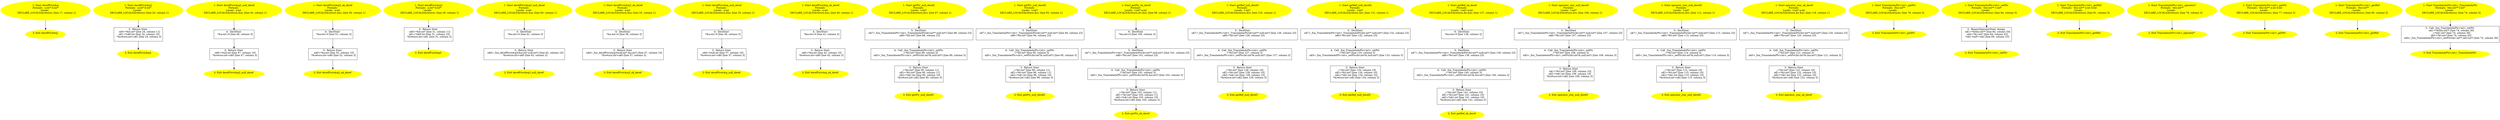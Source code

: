 /* @generated */
digraph cfg {
"derefFirstArg#11155233742091168443.dc9be6cfdd866625309f594a0c1a3bdc_1" [label="1: Start derefFirstArg\nFormals:  a:int* b:int*\nLocals:  \n   DECLARE_LOCALS(&return); [line 17, column 1]\n " color=yellow style=filled]
	

	 "derefFirstArg#11155233742091168443.dc9be6cfdd866625309f594a0c1a3bdc_1" -> "derefFirstArg#11155233742091168443.dc9be6cfdd866625309f594a0c1a3bdc_2" ;
"derefFirstArg#11155233742091168443.dc9be6cfdd866625309f594a0c1a3bdc_2" [label="2: Exit derefFirstArg \n  " color=yellow style=filled]
	

"derefFirstArg2#11387624487828646016.9777f67ce8b8da5c99a0e59eaaf6eb17_1" [label="1: Start derefFirstArg2\nFormals:  a:int* b:int*\nLocals:  \n   DECLARE_LOCALS(&return); [line 20, column 1]\n " color=yellow style=filled]
	

	 "derefFirstArg2#11387624487828646016.9777f67ce8b8da5c99a0e59eaaf6eb17_1" -> "derefFirstArg2#11387624487828646016.9777f67ce8b8da5c99a0e59eaaf6eb17_3" ;
"derefFirstArg2#11387624487828646016.9777f67ce8b8da5c99a0e59eaaf6eb17_2" [label="2: Exit derefFirstArg2 \n  " color=yellow style=filled]
	

"derefFirstArg2#11387624487828646016.9777f67ce8b8da5c99a0e59eaaf6eb17_3" [label="3:  Return Stmt \n   n$0=*&b:int* [line 24, column 11]\n  n$1=*n$0:int [line 24, column 10]\n  *&return:int=n$1 [line 24, column 3]\n " shape="box"]
	

	 "derefFirstArg2#11387624487828646016.9777f67ce8b8da5c99a0e59eaaf6eb17_3" -> "derefFirstArg2#11387624487828646016.9777f67ce8b8da5c99a0e59eaaf6eb17_2" ;
"derefFirstArg2_null_deref#13631548499595216278.23fca23ff6728e4b72a2548ecb3b1ba0_1" [label="1: Start derefFirstArg2_null_deref\nFormals: \nLocals:  a:int \n   DECLARE_LOCALS(&return,&a); [line 45, column 1]\n " color=yellow style=filled]
	

	 "derefFirstArg2_null_deref#13631548499595216278.23fca23ff6728e4b72a2548ecb3b1ba0_1" -> "derefFirstArg2_null_deref#13631548499595216278.23fca23ff6728e4b72a2548ecb3b1ba0_4" ;
"derefFirstArg2_null_deref#13631548499595216278.23fca23ff6728e4b72a2548ecb3b1ba0_2" [label="2: Exit derefFirstArg2_null_deref \n  " color=yellow style=filled]
	

"derefFirstArg2_null_deref#13631548499595216278.23fca23ff6728e4b72a2548ecb3b1ba0_3" [label="3:  Return Stmt \n   n$0=*null:int [line 47, column 10]\n  *&return:int=n$0 [line 47, column 3]\n " shape="box"]
	

	 "derefFirstArg2_null_deref#13631548499595216278.23fca23ff6728e4b72a2548ecb3b1ba0_3" -> "derefFirstArg2_null_deref#13631548499595216278.23fca23ff6728e4b72a2548ecb3b1ba0_2" ;
"derefFirstArg2_null_deref#13631548499595216278.23fca23ff6728e4b72a2548ecb3b1ba0_4" [label="4:  DeclStmt \n   *&a:int=0 [line 46, column 3]\n " shape="box"]
	

	 "derefFirstArg2_null_deref#13631548499595216278.23fca23ff6728e4b72a2548ecb3b1ba0_4" -> "derefFirstArg2_null_deref#13631548499595216278.23fca23ff6728e4b72a2548ecb3b1ba0_3" ;
"derefFirstArg2_ok_deref#6873109919028202465.d57ab0b62c0ba18894b8b08d5a8f8e8a_1" [label="1: Start derefFirstArg2_ok_deref\nFormals: \nLocals:  a:int \n   DECLARE_LOCALS(&return,&a); [line 50, column 1]\n " color=yellow style=filled]
	

	 "derefFirstArg2_ok_deref#6873109919028202465.d57ab0b62c0ba18894b8b08d5a8f8e8a_1" -> "derefFirstArg2_ok_deref#6873109919028202465.d57ab0b62c0ba18894b8b08d5a8f8e8a_4" ;
"derefFirstArg2_ok_deref#6873109919028202465.d57ab0b62c0ba18894b8b08d5a8f8e8a_2" [label="2: Exit derefFirstArg2_ok_deref \n  " color=yellow style=filled]
	

"derefFirstArg2_ok_deref#6873109919028202465.d57ab0b62c0ba18894b8b08d5a8f8e8a_3" [label="3:  Return Stmt \n   n$0=*&a:int [line 52, column 10]\n  *&return:int=n$0 [line 52, column 3]\n " shape="box"]
	

	 "derefFirstArg2_ok_deref#6873109919028202465.d57ab0b62c0ba18894b8b08d5a8f8e8a_3" -> "derefFirstArg2_ok_deref#6873109919028202465.d57ab0b62c0ba18894b8b08d5a8f8e8a_2" ;
"derefFirstArg2_ok_deref#6873109919028202465.d57ab0b62c0ba18894b8b08d5a8f8e8a_4" [label="4:  DeclStmt \n   *&a:int=0 [line 51, column 3]\n " shape="box"]
	

	 "derefFirstArg2_ok_deref#6873109919028202465.d57ab0b62c0ba18894b8b08d5a8f8e8a_4" -> "derefFirstArg2_ok_deref#6873109919028202465.d57ab0b62c0ba18894b8b08d5a8f8e8a_3" ;
"derefFirstArg3#3150650678378709003.fb38cf6b9238ba2f8f6e25136f8beb95_1" [label="1: Start derefFirstArg3\nFormals:  a:int* b:int*\nLocals:  \n   DECLARE_LOCALS(&return); [line 29, column 1]\n " color=yellow style=filled]
	

	 "derefFirstArg3#3150650678378709003.fb38cf6b9238ba2f8f6e25136f8beb95_1" -> "derefFirstArg3#3150650678378709003.fb38cf6b9238ba2f8f6e25136f8beb95_3" ;
"derefFirstArg3#3150650678378709003.fb38cf6b9238ba2f8f6e25136f8beb95_2" [label="2: Exit derefFirstArg3 \n  " color=yellow style=filled]
	

"derefFirstArg3#3150650678378709003.fb38cf6b9238ba2f8f6e25136f8beb95_3" [label="3:  Return Stmt \n   n$0=*&b:int* [line 31, column 11]\n  n$1=*n$0:int [line 31, column 10]\n  *&return:int=n$1 [line 31, column 3]\n " shape="box"]
	

	 "derefFirstArg3#3150650678378709003.fb38cf6b9238ba2f8f6e25136f8beb95_3" -> "derefFirstArg3#3150650678378709003.fb38cf6b9238ba2f8f6e25136f8beb95_2" ;
"derefFirstArg3_null_deref#3036141491555788229.605788dbf5e3c5625520098d1b5d320e_1" [label="1: Start derefFirstArg3_null_deref\nFormals: \nLocals:  a:int \n   DECLARE_LOCALS(&return,&a); [line 60, column 1]\n " color=yellow style=filled]
	

	 "derefFirstArg3_null_deref#3036141491555788229.605788dbf5e3c5625520098d1b5d320e_1" -> "derefFirstArg3_null_deref#3036141491555788229.605788dbf5e3c5625520098d1b5d320e_4" ;
"derefFirstArg3_null_deref#3036141491555788229.605788dbf5e3c5625520098d1b5d320e_2" [label="2: Exit derefFirstArg3_null_deref \n  " color=yellow style=filled]
	

"derefFirstArg3_null_deref#3036141491555788229.605788dbf5e3c5625520098d1b5d320e_3" [label="3:  Return Stmt \n   n$0=_fun_derefFirstArg3(&a:int*,null:int*) [line 62, column 10]\n  *&return:int=n$0 [line 62, column 3]\n " shape="box"]
	

	 "derefFirstArg3_null_deref#3036141491555788229.605788dbf5e3c5625520098d1b5d320e_3" -> "derefFirstArg3_null_deref#3036141491555788229.605788dbf5e3c5625520098d1b5d320e_2" ;
"derefFirstArg3_null_deref#3036141491555788229.605788dbf5e3c5625520098d1b5d320e_4" [label="4:  DeclStmt \n   *&a:int=0 [line 61, column 3]\n " shape="box"]
	

	 "derefFirstArg3_null_deref#3036141491555788229.605788dbf5e3c5625520098d1b5d320e_4" -> "derefFirstArg3_null_deref#3036141491555788229.605788dbf5e3c5625520098d1b5d320e_3" ;
"derefFirstArg3_ok_deref#12266654054137171150.c58c85ea4ba2ebfd89d0336e51301e7a_1" [label="1: Start derefFirstArg3_ok_deref\nFormals: \nLocals:  a:int \n   DECLARE_LOCALS(&return,&a); [line 55, column 1]\n " color=yellow style=filled]
	

	 "derefFirstArg3_ok_deref#12266654054137171150.c58c85ea4ba2ebfd89d0336e51301e7a_1" -> "derefFirstArg3_ok_deref#12266654054137171150.c58c85ea4ba2ebfd89d0336e51301e7a_4" ;
"derefFirstArg3_ok_deref#12266654054137171150.c58c85ea4ba2ebfd89d0336e51301e7a_2" [label="2: Exit derefFirstArg3_ok_deref \n  " color=yellow style=filled]
	

"derefFirstArg3_ok_deref#12266654054137171150.c58c85ea4ba2ebfd89d0336e51301e7a_3" [label="3:  Return Stmt \n   n$0=_fun_derefFirstArg3(null:int*,&a:int*) [line 57, column 10]\n  *&return:int=n$0 [line 57, column 3]\n " shape="box"]
	

	 "derefFirstArg3_ok_deref#12266654054137171150.c58c85ea4ba2ebfd89d0336e51301e7a_3" -> "derefFirstArg3_ok_deref#12266654054137171150.c58c85ea4ba2ebfd89d0336e51301e7a_2" ;
"derefFirstArg3_ok_deref#12266654054137171150.c58c85ea4ba2ebfd89d0336e51301e7a_4" [label="4:  DeclStmt \n   *&a:int=0 [line 56, column 3]\n " shape="box"]
	

	 "derefFirstArg3_ok_deref#12266654054137171150.c58c85ea4ba2ebfd89d0336e51301e7a_4" -> "derefFirstArg3_ok_deref#12266654054137171150.c58c85ea4ba2ebfd89d0336e51301e7a_3" ;
"derefFirstArg_null_deref#14830687999166111591.325df3347d8f75d0292cfd33a485d28a_1" [label="1: Start derefFirstArg_null_deref\nFormals: \nLocals:  a:int \n   DECLARE_LOCALS(&return,&a); [line 35, column 1]\n " color=yellow style=filled]
	

	 "derefFirstArg_null_deref#14830687999166111591.325df3347d8f75d0292cfd33a485d28a_1" -> "derefFirstArg_null_deref#14830687999166111591.325df3347d8f75d0292cfd33a485d28a_4" ;
"derefFirstArg_null_deref#14830687999166111591.325df3347d8f75d0292cfd33a485d28a_2" [label="2: Exit derefFirstArg_null_deref \n  " color=yellow style=filled]
	

"derefFirstArg_null_deref#14830687999166111591.325df3347d8f75d0292cfd33a485d28a_3" [label="3:  Return Stmt \n   n$0=*null:int [line 37, column 10]\n  *&return:int=n$0 [line 37, column 3]\n " shape="box"]
	

	 "derefFirstArg_null_deref#14830687999166111591.325df3347d8f75d0292cfd33a485d28a_3" -> "derefFirstArg_null_deref#14830687999166111591.325df3347d8f75d0292cfd33a485d28a_2" ;
"derefFirstArg_null_deref#14830687999166111591.325df3347d8f75d0292cfd33a485d28a_4" [label="4:  DeclStmt \n   *&a:int=0 [line 36, column 3]\n " shape="box"]
	

	 "derefFirstArg_null_deref#14830687999166111591.325df3347d8f75d0292cfd33a485d28a_4" -> "derefFirstArg_null_deref#14830687999166111591.325df3347d8f75d0292cfd33a485d28a_3" ;
"derefFirstArg_ok_deref#70986049112502156.78efafe2cdade07d4257a7cd671e75f5_1" [label="1: Start derefFirstArg_ok_deref\nFormals: \nLocals:  a:int \n   DECLARE_LOCALS(&return,&a); [line 40, column 1]\n " color=yellow style=filled]
	

	 "derefFirstArg_ok_deref#70986049112502156.78efafe2cdade07d4257a7cd671e75f5_1" -> "derefFirstArg_ok_deref#70986049112502156.78efafe2cdade07d4257a7cd671e75f5_4" ;
"derefFirstArg_ok_deref#70986049112502156.78efafe2cdade07d4257a7cd671e75f5_2" [label="2: Exit derefFirstArg_ok_deref \n  " color=yellow style=filled]
	

"derefFirstArg_ok_deref#70986049112502156.78efafe2cdade07d4257a7cd671e75f5_3" [label="3:  Return Stmt \n   n$0=*&a:int [line 42, column 10]\n  *&return:int=n$0 [line 42, column 3]\n " shape="box"]
	

	 "derefFirstArg_ok_deref#70986049112502156.78efafe2cdade07d4257a7cd671e75f5_3" -> "derefFirstArg_ok_deref#70986049112502156.78efafe2cdade07d4257a7cd671e75f5_2" ;
"derefFirstArg_ok_deref#70986049112502156.78efafe2cdade07d4257a7cd671e75f5_4" [label="4:  DeclStmt \n   *&a:int=0 [line 41, column 3]\n " shape="box"]
	

	 "derefFirstArg_ok_deref#70986049112502156.78efafe2cdade07d4257a7cd671e75f5_4" -> "derefFirstArg_ok_deref#70986049112502156.78efafe2cdade07d4257a7cd671e75f5_3" ;
"getPtr_null_deref1#10685326586135592861.d05a7735c36f759fec001951cdc51035_1" [label="1: Start getPtr_null_deref1\nFormals: \nLocals:  t:int* \n   DECLARE_LOCALS(&return,&t); [line 87, column 1]\n " color=yellow style=filled]
	

	 "getPtr_null_deref1#10685326586135592861.d05a7735c36f759fec001951cdc51035_1" -> "getPtr_null_deref1#10685326586135592861.d05a7735c36f759fec001951cdc51035_5" ;
"getPtr_null_deref1#10685326586135592861.d05a7735c36f759fec001951cdc51035_2" [label="2: Exit getPtr_null_deref1 \n  " color=yellow style=filled]
	

"getPtr_null_deref1#10685326586135592861.d05a7735c36f759fec001951cdc51035_3" [label="3:  Return Stmt \n   _=*&t:int* [line 90, column 11]\n  n$1=*&t:int* [line 90, column 11]\n  n$2=*n$1:int [line 90, column 10]\n  *&return:int=n$2 [line 90, column 3]\n " shape="box"]
	

	 "getPtr_null_deref1#10685326586135592861.d05a7735c36f759fec001951cdc51035_3" -> "getPtr_null_deref1#10685326586135592861.d05a7735c36f759fec001951cdc51035_2" ;
"getPtr_null_deref1#10685326586135592861.d05a7735c36f759fec001951cdc51035_4" [label="4:  Call _fun_TranslateAsPtr<int>_setPtr \n   _=*&t:int* [line 89, column 3]\n  n$5=_fun_TranslateAsPtr<int>_setPtr(&t:int*&,null:int*) [line 89, column 3]\n " shape="box"]
	

	 "getPtr_null_deref1#10685326586135592861.d05a7735c36f759fec001951cdc51035_4" -> "getPtr_null_deref1#10685326586135592861.d05a7735c36f759fec001951cdc51035_3" ;
"getPtr_null_deref1#10685326586135592861.d05a7735c36f759fec001951cdc51035_5" [label="5:  DeclStmt \n   n$7=_fun_TranslateAsPtr<int>_TranslateAsPtr(&t:int**,null:int*) [line 88, column 23]\n  n$6=*&t:int* [line 88, column 23]\n " shape="box"]
	

	 "getPtr_null_deref1#10685326586135592861.d05a7735c36f759fec001951cdc51035_5" -> "getPtr_null_deref1#10685326586135592861.d05a7735c36f759fec001951cdc51035_4" ;
"getPtr_null_deref2#10682492045158632578.de31216813faa493761802feb6f997f2_1" [label="1: Start getPtr_null_deref2\nFormals: \nLocals:  t:int* \n   DECLARE_LOCALS(&return,&t); [line 93, column 1]\n " color=yellow style=filled]
	

	 "getPtr_null_deref2#10682492045158632578.de31216813faa493761802feb6f997f2_1" -> "getPtr_null_deref2#10682492045158632578.de31216813faa493761802feb6f997f2_5" ;
"getPtr_null_deref2#10682492045158632578.de31216813faa493761802feb6f997f2_2" [label="2: Exit getPtr_null_deref2 \n  " color=yellow style=filled]
	

"getPtr_null_deref2#10682492045158632578.de31216813faa493761802feb6f997f2_3" [label="3:  Return Stmt \n   _=*&t:int* [line 96, column 11]\n  n$1=*&t:int* [line 96, column 11]\n  n$2=*n$1:int [line 96, column 10]\n  *&return:int=n$2 [line 96, column 3]\n " shape="box"]
	

	 "getPtr_null_deref2#10682492045158632578.de31216813faa493761802feb6f997f2_3" -> "getPtr_null_deref2#10682492045158632578.de31216813faa493761802feb6f997f2_2" ;
"getPtr_null_deref2#10682492045158632578.de31216813faa493761802feb6f997f2_4" [label="4:  Call _fun_TranslateAsPtr<int>_setPtr \n   _=*&t:int* [line 95, column 3]\n  n$5=_fun_TranslateAsPtr<int>_setPtr(&t:int*&,null:int*) [line 95, column 3]\n " shape="box"]
	

	 "getPtr_null_deref2#10682492045158632578.de31216813faa493761802feb6f997f2_4" -> "getPtr_null_deref2#10682492045158632578.de31216813faa493761802feb6f997f2_3" ;
"getPtr_null_deref2#10682492045158632578.de31216813faa493761802feb6f997f2_5" [label="5:  DeclStmt \n   n$7=_fun_TranslateAsPtr<int>_TranslateAsPtr(&t:int**,null:int*) [line 94, column 23]\n  n$6=*&t:int* [line 94, column 23]\n " shape="box"]
	

	 "getPtr_null_deref2#10682492045158632578.de31216813faa493761802feb6f997f2_5" -> "getPtr_null_deref2#10682492045158632578.de31216813faa493761802feb6f997f2_4" ;
"getPtr_ok_deref#15608473391071478730.49e56fac5bd82269c2093a9c1e438200_1" [label="1: Start getPtr_ok_deref\nFormals: \nLocals:  t:int* a:int \n   DECLARE_LOCALS(&return,&t,&a); [line 99, column 1]\n " color=yellow style=filled]
	

	 "getPtr_ok_deref#15608473391071478730.49e56fac5bd82269c2093a9c1e438200_1" -> "getPtr_ok_deref#15608473391071478730.49e56fac5bd82269c2093a9c1e438200_6" ;
"getPtr_ok_deref#15608473391071478730.49e56fac5bd82269c2093a9c1e438200_2" [label="2: Exit getPtr_ok_deref \n  " color=yellow style=filled]
	

"getPtr_ok_deref#15608473391071478730.49e56fac5bd82269c2093a9c1e438200_3" [label="3:  Return Stmt \n   _=*&t:int* [line 103, column 11]\n  n$1=*&t:int* [line 103, column 11]\n  n$2=*n$1:int [line 103, column 10]\n  *&return:int=n$2 [line 103, column 3]\n " shape="box"]
	

	 "getPtr_ok_deref#15608473391071478730.49e56fac5bd82269c2093a9c1e438200_3" -> "getPtr_ok_deref#15608473391071478730.49e56fac5bd82269c2093a9c1e438200_2" ;
"getPtr_ok_deref#15608473391071478730.49e56fac5bd82269c2093a9c1e438200_4" [label="4:  Call _fun_TranslateAsPtr<int>_setPtr \n   _=*&t:int* [line 102, column 3]\n  n$5=_fun_TranslateAsPtr<int>_setPtr(&t:int*&,&a:int*) [line 102, column 3]\n " shape="box"]
	

	 "getPtr_ok_deref#15608473391071478730.49e56fac5bd82269c2093a9c1e438200_4" -> "getPtr_ok_deref#15608473391071478730.49e56fac5bd82269c2093a9c1e438200_3" ;
"getPtr_ok_deref#15608473391071478730.49e56fac5bd82269c2093a9c1e438200_5" [label="5:  DeclStmt \n   n$7=_fun_TranslateAsPtr<int>_TranslateAsPtr(&t:int**,null:int*) [line 101, column 23]\n  n$6=*&t:int* [line 101, column 23]\n " shape="box"]
	

	 "getPtr_ok_deref#15608473391071478730.49e56fac5bd82269c2093a9c1e438200_5" -> "getPtr_ok_deref#15608473391071478730.49e56fac5bd82269c2093a9c1e438200_4" ;
"getPtr_ok_deref#15608473391071478730.49e56fac5bd82269c2093a9c1e438200_6" [label="6:  DeclStmt \n   *&a:int=0 [line 100, column 3]\n " shape="box"]
	

	 "getPtr_ok_deref#15608473391071478730.49e56fac5bd82269c2093a9c1e438200_6" -> "getPtr_ok_deref#15608473391071478730.49e56fac5bd82269c2093a9c1e438200_5" ;
"getRef_null_deref1#4264296374417396044.654d24b6c4af017d90a5ceff83c121c2_1" [label="1: Start getRef_null_deref1\nFormals: \nLocals:  t:int* \n   DECLARE_LOCALS(&return,&t); [line 125, column 1]\n " color=yellow style=filled]
	

	 "getRef_null_deref1#4264296374417396044.654d24b6c4af017d90a5ceff83c121c2_1" -> "getRef_null_deref1#4264296374417396044.654d24b6c4af017d90a5ceff83c121c2_5" ;
"getRef_null_deref1#4264296374417396044.654d24b6c4af017d90a5ceff83c121c2_2" [label="2: Exit getRef_null_deref1 \n  " color=yellow style=filled]
	

"getRef_null_deref1#4264296374417396044.654d24b6c4af017d90a5ceff83c121c2_3" [label="3:  Return Stmt \n   _=*&t:int* [line 128, column 10]\n  n$1=*&t:int* [line 128, column 10]\n  n$2=*n$1:int [line 128, column 10]\n  *&return:int=n$2 [line 128, column 3]\n " shape="box"]
	

	 "getRef_null_deref1#4264296374417396044.654d24b6c4af017d90a5ceff83c121c2_3" -> "getRef_null_deref1#4264296374417396044.654d24b6c4af017d90a5ceff83c121c2_2" ;
"getRef_null_deref1#4264296374417396044.654d24b6c4af017d90a5ceff83c121c2_4" [label="4:  Call _fun_TranslateAsPtr<int>_setPtr \n   _=*&t:int* [line 127, column 3]\n  n$5=_fun_TranslateAsPtr<int>_setPtr(&t:int*&,null:int*) [line 127, column 3]\n " shape="box"]
	

	 "getRef_null_deref1#4264296374417396044.654d24b6c4af017d90a5ceff83c121c2_4" -> "getRef_null_deref1#4264296374417396044.654d24b6c4af017d90a5ceff83c121c2_3" ;
"getRef_null_deref1#4264296374417396044.654d24b6c4af017d90a5ceff83c121c2_5" [label="5:  DeclStmt \n   n$7=_fun_TranslateAsPtr<int>_TranslateAsPtr(&t:int**,null:int*) [line 126, column 23]\n  n$6=*&t:int* [line 126, column 23]\n " shape="box"]
	

	 "getRef_null_deref1#4264296374417396044.654d24b6c4af017d90a5ceff83c121c2_5" -> "getRef_null_deref1#4264296374417396044.654d24b6c4af017d90a5ceff83c121c2_4" ;
"getRef_null_deref2#4263471740696427019.45bed1239309132cabf29f4cdd81f3cc_1" [label="1: Start getRef_null_deref2\nFormals: \nLocals:  t:int* \n   DECLARE_LOCALS(&return,&t); [line 131, column 1]\n " color=yellow style=filled]
	

	 "getRef_null_deref2#4263471740696427019.45bed1239309132cabf29f4cdd81f3cc_1" -> "getRef_null_deref2#4263471740696427019.45bed1239309132cabf29f4cdd81f3cc_5" ;
"getRef_null_deref2#4263471740696427019.45bed1239309132cabf29f4cdd81f3cc_2" [label="2: Exit getRef_null_deref2 \n  " color=yellow style=filled]
	

"getRef_null_deref2#4263471740696427019.45bed1239309132cabf29f4cdd81f3cc_3" [label="3:  Return Stmt \n   _=*&t:int* [line 134, column 10]\n  n$1=*&t:int* [line 134, column 10]\n  n$2=*n$1:int [line 134, column 10]\n  *&return:int=n$2 [line 134, column 3]\n " shape="box"]
	

	 "getRef_null_deref2#4263471740696427019.45bed1239309132cabf29f4cdd81f3cc_3" -> "getRef_null_deref2#4263471740696427019.45bed1239309132cabf29f4cdd81f3cc_2" ;
"getRef_null_deref2#4263471740696427019.45bed1239309132cabf29f4cdd81f3cc_4" [label="4:  Call _fun_TranslateAsPtr<int>_setPtr \n   _=*&t:int* [line 133, column 3]\n  n$5=_fun_TranslateAsPtr<int>_setPtr(&t:int*&,null:int*) [line 133, column 3]\n " shape="box"]
	

	 "getRef_null_deref2#4263471740696427019.45bed1239309132cabf29f4cdd81f3cc_4" -> "getRef_null_deref2#4263471740696427019.45bed1239309132cabf29f4cdd81f3cc_3" ;
"getRef_null_deref2#4263471740696427019.45bed1239309132cabf29f4cdd81f3cc_5" [label="5:  DeclStmt \n   n$7=_fun_TranslateAsPtr<int>_TranslateAsPtr(&t:int**,null:int*) [line 132, column 23]\n  n$6=*&t:int* [line 132, column 23]\n " shape="box"]
	

	 "getRef_null_deref2#4263471740696427019.45bed1239309132cabf29f4cdd81f3cc_5" -> "getRef_null_deref2#4263471740696427019.45bed1239309132cabf29f4cdd81f3cc_4" ;
"getRef_ok_deref#10111201054364386601.e514c65ac6978a31376e6032d81b3d16_1" [label="1: Start getRef_ok_deref\nFormals: \nLocals:  t:int* a:int \n   DECLARE_LOCALS(&return,&t,&a); [line 137, column 1]\n " color=yellow style=filled]
	

	 "getRef_ok_deref#10111201054364386601.e514c65ac6978a31376e6032d81b3d16_1" -> "getRef_ok_deref#10111201054364386601.e514c65ac6978a31376e6032d81b3d16_6" ;
"getRef_ok_deref#10111201054364386601.e514c65ac6978a31376e6032d81b3d16_2" [label="2: Exit getRef_ok_deref \n  " color=yellow style=filled]
	

"getRef_ok_deref#10111201054364386601.e514c65ac6978a31376e6032d81b3d16_3" [label="3:  Return Stmt \n   _=*&t:int* [line 141, column 10]\n  n$1=*&t:int* [line 141, column 10]\n  n$2=*n$1:int [line 141, column 10]\n  *&return:int=n$2 [line 141, column 3]\n " shape="box"]
	

	 "getRef_ok_deref#10111201054364386601.e514c65ac6978a31376e6032d81b3d16_3" -> "getRef_ok_deref#10111201054364386601.e514c65ac6978a31376e6032d81b3d16_2" ;
"getRef_ok_deref#10111201054364386601.e514c65ac6978a31376e6032d81b3d16_4" [label="4:  Call _fun_TranslateAsPtr<int>_setPtr \n   _=*&t:int* [line 140, column 3]\n  n$5=_fun_TranslateAsPtr<int>_setPtr(&t:int*&,&a:int*) [line 140, column 3]\n " shape="box"]
	

	 "getRef_ok_deref#10111201054364386601.e514c65ac6978a31376e6032d81b3d16_4" -> "getRef_ok_deref#10111201054364386601.e514c65ac6978a31376e6032d81b3d16_3" ;
"getRef_ok_deref#10111201054364386601.e514c65ac6978a31376e6032d81b3d16_5" [label="5:  DeclStmt \n   n$7=_fun_TranslateAsPtr<int>_TranslateAsPtr(&t:int**,null:int*) [line 139, column 23]\n  n$6=*&t:int* [line 139, column 23]\n " shape="box"]
	

	 "getRef_ok_deref#10111201054364386601.e514c65ac6978a31376e6032d81b3d16_5" -> "getRef_ok_deref#10111201054364386601.e514c65ac6978a31376e6032d81b3d16_4" ;
"getRef_ok_deref#10111201054364386601.e514c65ac6978a31376e6032d81b3d16_6" [label="6:  DeclStmt \n   *&a:int=0 [line 138, column 3]\n " shape="box"]
	

	 "getRef_ok_deref#10111201054364386601.e514c65ac6978a31376e6032d81b3d16_6" -> "getRef_ok_deref#10111201054364386601.e514c65ac6978a31376e6032d81b3d16_5" ;
"operator_star_null_deref1#14187169119337849630.74372e24230903d2d4cacecae74f498d_1" [label="1: Start operator_star_null_deref1\nFormals: \nLocals:  t:int* \n   DECLARE_LOCALS(&return,&t); [line 106, column 1]\n " color=yellow style=filled]
	

	 "operator_star_null_deref1#14187169119337849630.74372e24230903d2d4cacecae74f498d_1" -> "operator_star_null_deref1#14187169119337849630.74372e24230903d2d4cacecae74f498d_5" ;
"operator_star_null_deref1#14187169119337849630.74372e24230903d2d4cacecae74f498d_2" [label="2: Exit operator_star_null_deref1 \n  " color=yellow style=filled]
	

"operator_star_null_deref1#14187169119337849630.74372e24230903d2d4cacecae74f498d_3" [label="3:  Return Stmt \n   n$1=*&t:int* [line 109, column 10]\n  n$2=*n$1:int [line 109, column 10]\n  *&return:int=n$2 [line 109, column 3]\n " shape="box"]
	

	 "operator_star_null_deref1#14187169119337849630.74372e24230903d2d4cacecae74f498d_3" -> "operator_star_null_deref1#14187169119337849630.74372e24230903d2d4cacecae74f498d_2" ;
"operator_star_null_deref1#14187169119337849630.74372e24230903d2d4cacecae74f498d_4" [label="4:  Call _fun_TranslateAsPtr<int>_setPtr \n   _=*&t:int* [line 108, column 3]\n  n$5=_fun_TranslateAsPtr<int>_setPtr(&t:int*&,null:int*) [line 108, column 3]\n " shape="box"]
	

	 "operator_star_null_deref1#14187169119337849630.74372e24230903d2d4cacecae74f498d_4" -> "operator_star_null_deref1#14187169119337849630.74372e24230903d2d4cacecae74f498d_3" ;
"operator_star_null_deref1#14187169119337849630.74372e24230903d2d4cacecae74f498d_5" [label="5:  DeclStmt \n   n$7=_fun_TranslateAsPtr<int>_TranslateAsPtr(&t:int**,null:int*) [line 107, column 23]\n  n$6=*&t:int* [line 107, column 23]\n " shape="box"]
	

	 "operator_star_null_deref1#14187169119337849630.74372e24230903d2d4cacecae74f498d_5" -> "operator_star_null_deref1#14187169119337849630.74372e24230903d2d4cacecae74f498d_4" ;
"operator_star_null_deref2#14189968475942707161.6f6b808f2059b0f1bd8edd63f3e0c27b_1" [label="1: Start operator_star_null_deref2\nFormals: \nLocals:  t:int* \n   DECLARE_LOCALS(&return,&t); [line 112, column 1]\n " color=yellow style=filled]
	

	 "operator_star_null_deref2#14189968475942707161.6f6b808f2059b0f1bd8edd63f3e0c27b_1" -> "operator_star_null_deref2#14189968475942707161.6f6b808f2059b0f1bd8edd63f3e0c27b_5" ;
"operator_star_null_deref2#14189968475942707161.6f6b808f2059b0f1bd8edd63f3e0c27b_2" [label="2: Exit operator_star_null_deref2 \n  " color=yellow style=filled]
	

"operator_star_null_deref2#14189968475942707161.6f6b808f2059b0f1bd8edd63f3e0c27b_3" [label="3:  Return Stmt \n   _=*&t:int* [line 115, column 10]\n  n$1=*&t:int* [line 115, column 10]\n  n$2=*n$1:int [line 115, column 10]\n  *&return:int=n$2 [line 115, column 3]\n " shape="box"]
	

	 "operator_star_null_deref2#14189968475942707161.6f6b808f2059b0f1bd8edd63f3e0c27b_3" -> "operator_star_null_deref2#14189968475942707161.6f6b808f2059b0f1bd8edd63f3e0c27b_2" ;
"operator_star_null_deref2#14189968475942707161.6f6b808f2059b0f1bd8edd63f3e0c27b_4" [label="4:  Call _fun_TranslateAsPtr<int>_setPtr \n   _=*&t:int* [line 114, column 3]\n  n$5=_fun_TranslateAsPtr<int>_setPtr(&t:int*&,null:int*) [line 114, column 3]\n " shape="box"]
	

	 "operator_star_null_deref2#14189968475942707161.6f6b808f2059b0f1bd8edd63f3e0c27b_4" -> "operator_star_null_deref2#14189968475942707161.6f6b808f2059b0f1bd8edd63f3e0c27b_3" ;
"operator_star_null_deref2#14189968475942707161.6f6b808f2059b0f1bd8edd63f3e0c27b_5" [label="5:  DeclStmt \n   n$7=_fun_TranslateAsPtr<int>_TranslateAsPtr(&t:int**,null:int*) [line 113, column 23]\n  n$6=*&t:int* [line 113, column 23]\n " shape="box"]
	

	 "operator_star_null_deref2#14189968475942707161.6f6b808f2059b0f1bd8edd63f3e0c27b_5" -> "operator_star_null_deref2#14189968475942707161.6f6b808f2059b0f1bd8edd63f3e0c27b_4" ;
"operator_star_ok_deref#11345277927099423171.138b78e88dab5887cd2f20f2590c779f_1" [label="1: Start operator_star_ok_deref\nFormals: \nLocals:  t:int* a:int \n   DECLARE_LOCALS(&return,&t,&a); [line 118, column 1]\n " color=yellow style=filled]
	

	 "operator_star_ok_deref#11345277927099423171.138b78e88dab5887cd2f20f2590c779f_1" -> "operator_star_ok_deref#11345277927099423171.138b78e88dab5887cd2f20f2590c779f_5" ;
"operator_star_ok_deref#11345277927099423171.138b78e88dab5887cd2f20f2590c779f_2" [label="2: Exit operator_star_ok_deref \n  " color=yellow style=filled]
	

"operator_star_ok_deref#11345277927099423171.138b78e88dab5887cd2f20f2590c779f_3" [label="3:  Return Stmt \n   _=*&t:int* [line 122, column 10]\n  n$1=*&t:int* [line 122, column 10]\n  n$2=*n$1:int [line 122, column 10]\n  *&return:int=n$2 [line 122, column 3]\n " shape="box"]
	

	 "operator_star_ok_deref#11345277927099423171.138b78e88dab5887cd2f20f2590c779f_3" -> "operator_star_ok_deref#11345277927099423171.138b78e88dab5887cd2f20f2590c779f_2" ;
"operator_star_ok_deref#11345277927099423171.138b78e88dab5887cd2f20f2590c779f_4" [label="4:  Call _fun_TranslateAsPtr<int>_setPtr \n   _=*&t:int* [line 121, column 3]\n  n$5=_fun_TranslateAsPtr<int>_setPtr(&t:int*&,&a:int*) [line 121, column 3]\n " shape="box"]
	

	 "operator_star_ok_deref#11345277927099423171.138b78e88dab5887cd2f20f2590c779f_4" -> "operator_star_ok_deref#11345277927099423171.138b78e88dab5887cd2f20f2590c779f_3" ;
"operator_star_ok_deref#11345277927099423171.138b78e88dab5887cd2f20f2590c779f_5" [label="5:  DeclStmt \n   n$7=_fun_TranslateAsPtr<int>_TranslateAsPtr(&t:int**,null:int*) [line 120, column 23]\n  n$6=*&t:int* [line 120, column 23]\n " shape="box"]
	

	 "operator_star_ok_deref#11345277927099423171.138b78e88dab5887cd2f20f2590c779f_5" -> "operator_star_ok_deref#11345277927099423171.138b78e88dab5887cd2f20f2590c779f_4" ;
"getPtr#TranslateAsPtr<int>#(11398425810130716395).657b6b87ee3e6dc84e17d734bcfc55b1_1" [label="1: Start TranslateAsPtr<int>_getPtr\nFormals:  this:int**\nLocals:  \n   DECLARE_LOCALS(&return); [line 76, column 3]\n " color=yellow style=filled]
	

	 "getPtr#TranslateAsPtr<int>#(11398425810130716395).657b6b87ee3e6dc84e17d734bcfc55b1_1" -> "getPtr#TranslateAsPtr<int>#(11398425810130716395).657b6b87ee3e6dc84e17d734bcfc55b1_2" ;
"getPtr#TranslateAsPtr<int>#(11398425810130716395).657b6b87ee3e6dc84e17d734bcfc55b1_2" [label="2: Exit TranslateAsPtr<int>_getPtr \n  " color=yellow style=filled]
	

"setPtr#TranslateAsPtr<int>#(11427652750021041520).3f4d983a0a5cf5a43b2e4fd66c30c6a9_1" [label="1: Start TranslateAsPtr<int>_setPtr\nFormals:  this:int** v:int*\nLocals:  \n   DECLARE_LOCALS(&return); [line 84, column 3]\n " color=yellow style=filled]
	

	 "setPtr#TranslateAsPtr<int>#(11427652750021041520).3f4d983a0a5cf5a43b2e4fd66c30c6a9_1" -> "setPtr#TranslateAsPtr<int>#(11427652750021041520).3f4d983a0a5cf5a43b2e4fd66c30c6a9_3" ;
"setPtr#TranslateAsPtr<int>#(11427652750021041520).3f4d983a0a5cf5a43b2e4fd66c30c6a9_2" [label="2: Exit TranslateAsPtr<int>_setPtr \n  " color=yellow style=filled]
	

"setPtr#TranslateAsPtr<int>#(11427652750021041520).3f4d983a0a5cf5a43b2e4fd66c30c6a9_3" [label="3:  BinaryOperatorStmt: Assign \n   n$1=*&this:int** [line 84, column 34]\n  n$2=*&v:int* [line 84, column 43]\n  *n$1:void*=n$2 [line 84, column 23]\n " shape="box"]
	

	 "setPtr#TranslateAsPtr<int>#(11427652750021041520).3f4d983a0a5cf5a43b2e4fd66c30c6a9_3" -> "setPtr#TranslateAsPtr<int>#(11427652750021041520).3f4d983a0a5cf5a43b2e4fd66c30c6a9_2" ;
"getRef#TranslateAsPtr<int>#(12157952070639259276).02c97edc35db5f793a7a4d1e6c16b00b_1" [label="1: Start TranslateAsPtr<int>_getRef\nFormals:  this:int** a:int b:int\nLocals:  \n   DECLARE_LOCALS(&return); [line 81, column 3]\n " color=yellow style=filled]
	

	 "getRef#TranslateAsPtr<int>#(12157952070639259276).02c97edc35db5f793a7a4d1e6c16b00b_1" -> "getRef#TranslateAsPtr<int>#(12157952070639259276).02c97edc35db5f793a7a4d1e6c16b00b_2" ;
"getRef#TranslateAsPtr<int>#(12157952070639259276).02c97edc35db5f793a7a4d1e6c16b00b_2" [label="2: Exit TranslateAsPtr<int>_getRef \n  " color=yellow style=filled]
	

"operator*#TranslateAsPtr<int>#(2957914813032465436).d9d28f5b3fa89d06894336545dfa919e_1" [label="1: Start TranslateAsPtr<int>_operator*\nFormals:  this:int**\nLocals:  \n   DECLARE_LOCALS(&return); [line 79, column 3]\n " color=yellow style=filled]
	

	 "operator*#TranslateAsPtr<int>#(2957914813032465436).d9d28f5b3fa89d06894336545dfa919e_1" -> "operator*#TranslateAsPtr<int>#(2957914813032465436).d9d28f5b3fa89d06894336545dfa919e_2" ;
"operator*#TranslateAsPtr<int>#(2957914813032465436).d9d28f5b3fa89d06894336545dfa919e_2" [label="2: Exit TranslateAsPtr<int>_operator* \n  " color=yellow style=filled]
	

"getPtr#TranslateAsPtr<int>#(5108725798531153105).ddae4f977672452bac54a30a4533059d_1" [label="1: Start TranslateAsPtr<int>_getPtr\nFormals:  this:int** a:int b:int\nLocals:  \n   DECLARE_LOCALS(&return); [line 77, column 3]\n " color=yellow style=filled]
	

	 "getPtr#TranslateAsPtr<int>#(5108725798531153105).ddae4f977672452bac54a30a4533059d_1" -> "getPtr#TranslateAsPtr<int>#(5108725798531153105).ddae4f977672452bac54a30a4533059d_2" ;
"getPtr#TranslateAsPtr<int>#(5108725798531153105).ddae4f977672452bac54a30a4533059d_2" [label="2: Exit TranslateAsPtr<int>_getPtr \n  " color=yellow style=filled]
	

"getRef#TranslateAsPtr<int>#(8980454460906194048).c1f61acdfdda98d0f31dfdad70fac6a4_1" [label="1: Start TranslateAsPtr<int>_getRef\nFormals:  this:int**\nLocals:  \n   DECLARE_LOCALS(&return); [line 80, column 3]\n " color=yellow style=filled]
	

	 "getRef#TranslateAsPtr<int>#(8980454460906194048).c1f61acdfdda98d0f31dfdad70fac6a4_1" -> "getRef#TranslateAsPtr<int>#(8980454460906194048).c1f61acdfdda98d0f31dfdad70fac6a4_2" ;
"getRef#TranslateAsPtr<int>#(8980454460906194048).c1f61acdfdda98d0f31dfdad70fac6a4_2" [label="2: Exit TranslateAsPtr<int>_getRef \n  " color=yellow style=filled]
	

"TranslateAsPtr#TranslateAsPtr<int>#{16989717360382977660}.33ce04b76efc158540bbe4b4b3c6897f_1" [label="1: Start TranslateAsPtr<int>_TranslateAsPtr\nFormals:  this:int** t:int*\nLocals:  \n   DECLARE_LOCALS(&return); [line 74, column 3]\n " color=yellow style=filled]
	

	 "TranslateAsPtr#TranslateAsPtr<int>#{16989717360382977660}.33ce04b76efc158540bbe4b4b3c6897f_1" -> "TranslateAsPtr#TranslateAsPtr<int>#{16989717360382977660}.33ce04b76efc158540bbe4b4b3c6897f_3" ;
"TranslateAsPtr#TranslateAsPtr<int>#{16989717360382977660}.33ce04b76efc158540bbe4b4b3c6897f_2" [label="2: Exit TranslateAsPtr<int>_TranslateAsPtr \n  " color=yellow style=filled]
	

"TranslateAsPtr#TranslateAsPtr<int>#{16989717360382977660}.33ce04b76efc158540bbe4b4b3c6897f_3" [label="3:  Call _fun_TranslateAsPtr<int>_setPtr \n   n$1=*&this:int** [line 74, column 36]\n  _=*n$1:int* [line 74, column 36]\n  n$3=*&t:int* [line 74, column 43]\n  n$4=_fun_TranslateAsPtr<int>_setPtr(n$1:int**,n$3:int*) [line 74, column 36]\n " shape="box"]
	

	 "TranslateAsPtr#TranslateAsPtr<int>#{16989717360382977660}.33ce04b76efc158540bbe4b4b3c6897f_3" -> "TranslateAsPtr#TranslateAsPtr<int>#{16989717360382977660}.33ce04b76efc158540bbe4b4b3c6897f_2" ;
}
